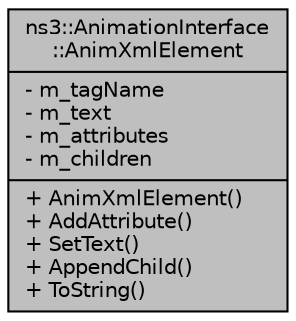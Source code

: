 digraph "ns3::AnimationInterface::AnimXmlElement"
{
  edge [fontname="Helvetica",fontsize="10",labelfontname="Helvetica",labelfontsize="10"];
  node [fontname="Helvetica",fontsize="10",shape=record];
  Node1 [label="{ns3::AnimationInterface\l::AnimXmlElement\n|- m_tagName\l- m_text\l- m_attributes\l- m_children\l|+ AnimXmlElement()\l+ AddAttribute()\l+ SetText()\l+ AppendChild()\l+ ToString()\l}",height=0.2,width=0.4,color="black", fillcolor="grey75", style="filled", fontcolor="black"];
}
